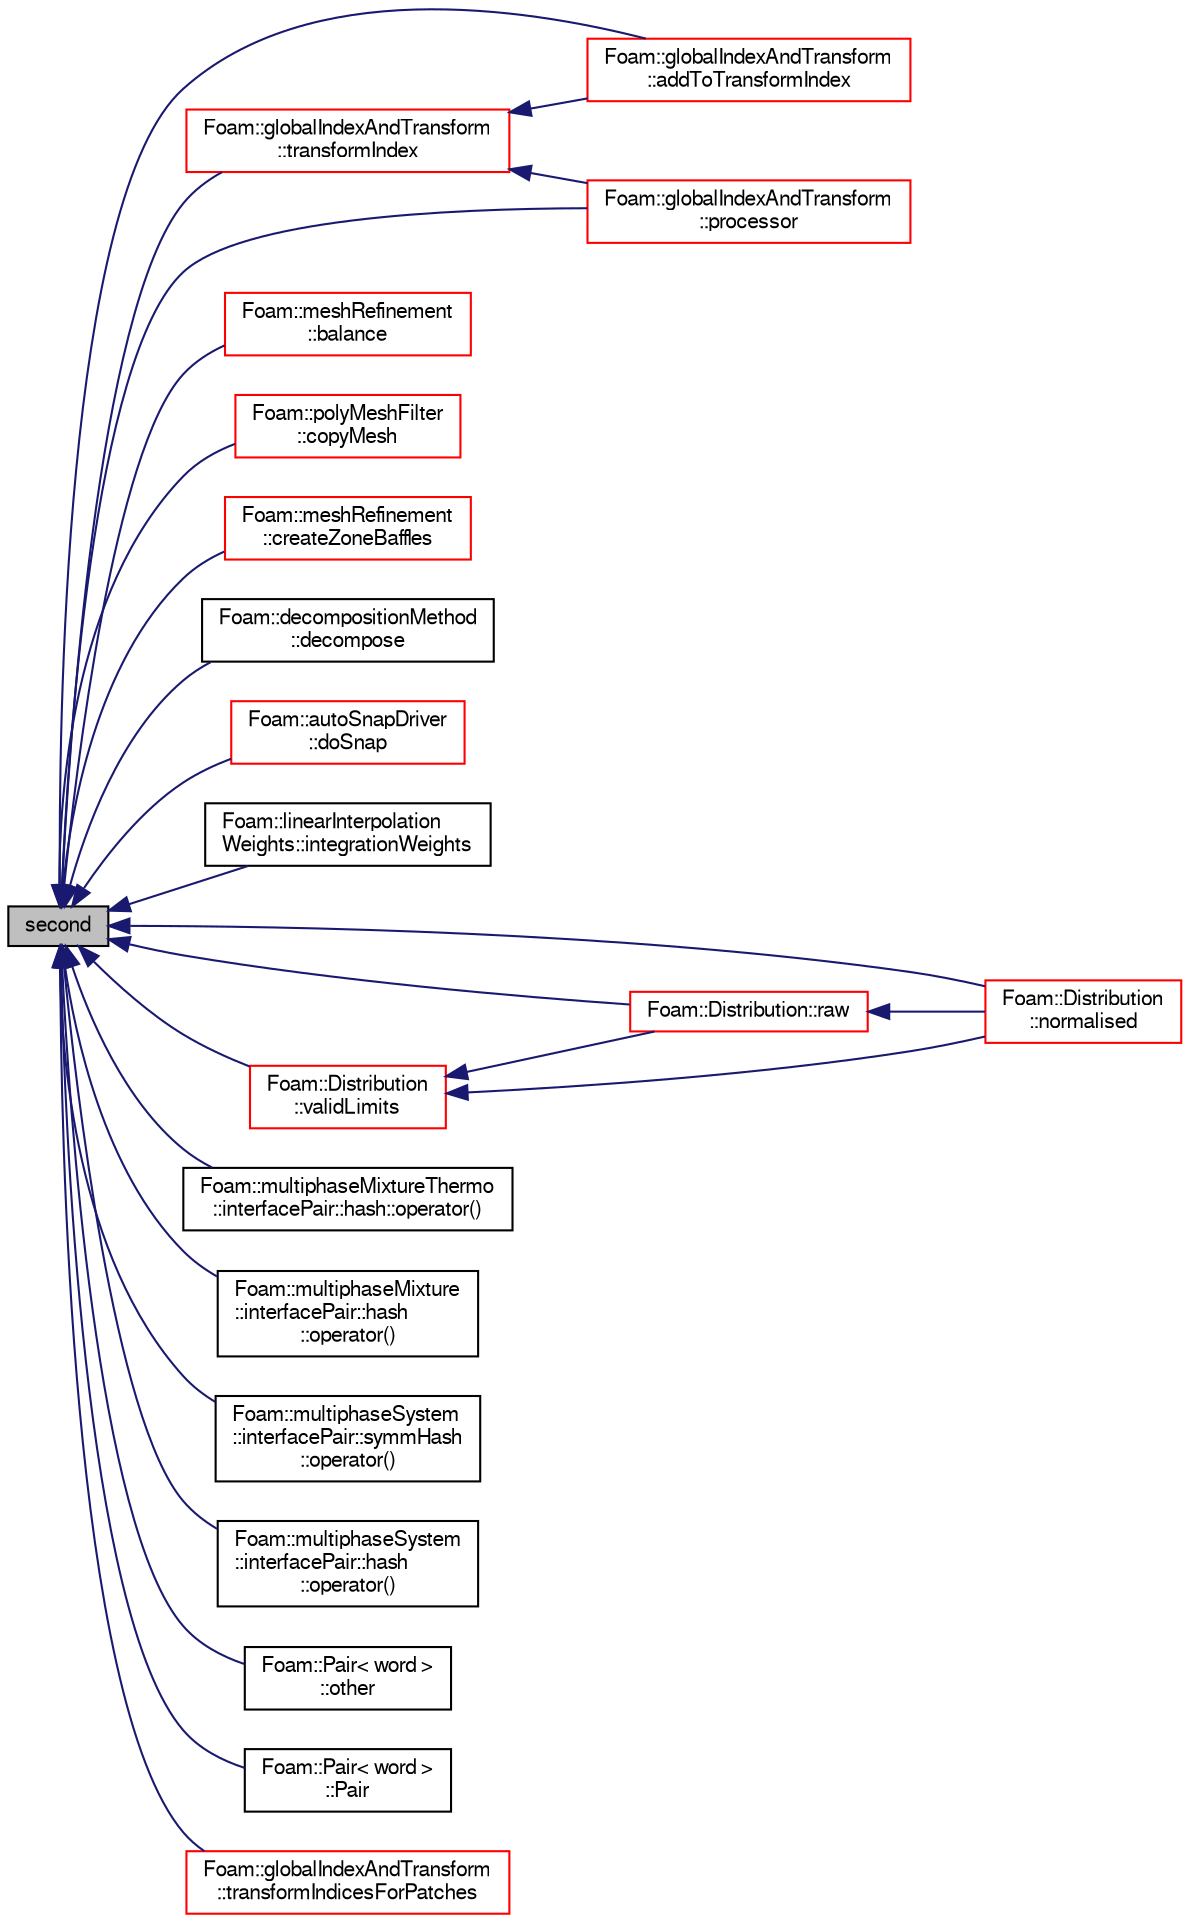 digraph "second"
{
  bgcolor="transparent";
  edge [fontname="FreeSans",fontsize="10",labelfontname="FreeSans",labelfontsize="10"];
  node [fontname="FreeSans",fontsize="10",shape=record];
  rankdir="LR";
  Node64 [label="second",height=0.2,width=0.4,color="black", fillcolor="grey75", style="filled", fontcolor="black"];
  Node64 -> Node65 [dir="back",color="midnightblue",fontsize="10",style="solid",fontname="FreeSans"];
  Node65 [label="Foam::globalIndexAndTransform\l::addToTransformIndex",height=0.2,width=0.4,color="red",URL="$a27690.html#ae12df20b0dd6402143a55db4e120ff36",tooltip="Add patch transformation to transformIndex. Return new. "];
  Node64 -> Node67 [dir="back",color="midnightblue",fontsize="10",style="solid",fontname="FreeSans"];
  Node67 [label="Foam::meshRefinement\l::balance",height=0.2,width=0.4,color="red",URL="$a24662.html#a64feb4b7a4116efb2111d5adf88b50a3",tooltip="Redecompose according to cell count. "];
  Node64 -> Node74 [dir="back",color="midnightblue",fontsize="10",style="solid",fontname="FreeSans"];
  Node74 [label="Foam::polyMeshFilter\l::copyMesh",height=0.2,width=0.4,color="red",URL="$a21598.html#a6d46f578539dd45f89a6ea89738c75b5",tooltip="Return a copy of an fvMesh. "];
  Node64 -> Node71 [dir="back",color="midnightblue",fontsize="10",style="solid",fontname="FreeSans"];
  Node71 [label="Foam::meshRefinement\l::createZoneBaffles",height=0.2,width=0.4,color="red",URL="$a24662.html#a79af0bcc267d8fda8b3f4e683cac915b",tooltip="Create baffles for faces straddling zoned surfaces. Return. "];
  Node64 -> Node76 [dir="back",color="midnightblue",fontsize="10",style="solid",fontname="FreeSans"];
  Node76 [label="Foam::decompositionMethod\l::decompose",height=0.2,width=0.4,color="black",URL="$a28594.html#a9e5348f6d62778dc2721d9646d92c3d2"];
  Node64 -> Node77 [dir="back",color="midnightblue",fontsize="10",style="solid",fontname="FreeSans"];
  Node77 [label="Foam::autoSnapDriver\l::doSnap",height=0.2,width=0.4,color="red",URL="$a24622.html#adf0870a8be4483ecdb73b26b20d027ee"];
  Node64 -> Node89 [dir="back",color="midnightblue",fontsize="10",style="solid",fontname="FreeSans"];
  Node89 [label="Foam::linearInterpolation\lWeights::integrationWeights",height=0.2,width=0.4,color="black",URL="$a26754.html#a42dece8958c346b18f6386f075da8768",tooltip="Calculate weights and indices to calculate integrand of t1..t2. "];
  Node64 -> Node90 [dir="back",color="midnightblue",fontsize="10",style="solid",fontname="FreeSans"];
  Node90 [label="Foam::Distribution\l::normalised",height=0.2,width=0.4,color="red",URL="$a25886.html#afca6f7c7669c2f125c5b4760ed9ee1c2",tooltip="Return the normalised distribution (probability density) "];
  Node64 -> Node98 [dir="back",color="midnightblue",fontsize="10",style="solid",fontname="FreeSans"];
  Node98 [label="Foam::multiphaseMixtureThermo\l::interfacePair::hash::operator()",height=0.2,width=0.4,color="black",URL="$a31930.html#a936d85c68a115cd32ff301ccad5b1fc9"];
  Node64 -> Node99 [dir="back",color="midnightblue",fontsize="10",style="solid",fontname="FreeSans"];
  Node99 [label="Foam::multiphaseMixture\l::interfacePair::hash\l::operator()",height=0.2,width=0.4,color="black",URL="$a32086.html#a936d85c68a115cd32ff301ccad5b1fc9"];
  Node64 -> Node100 [dir="back",color="midnightblue",fontsize="10",style="solid",fontname="FreeSans"];
  Node100 [label="Foam::multiphaseSystem\l::interfacePair::symmHash\l::operator()",height=0.2,width=0.4,color="black",URL="$a32070.html#a936d85c68a115cd32ff301ccad5b1fc9"];
  Node64 -> Node101 [dir="back",color="midnightblue",fontsize="10",style="solid",fontname="FreeSans"];
  Node101 [label="Foam::multiphaseSystem\l::interfacePair::hash\l::operator()",height=0.2,width=0.4,color="black",URL="$a32074.html#a936d85c68a115cd32ff301ccad5b1fc9"];
  Node64 -> Node102 [dir="back",color="midnightblue",fontsize="10",style="solid",fontname="FreeSans"];
  Node102 [label="Foam::Pair\< word \>\l::other",height=0.2,width=0.4,color="black",URL="$a27638.html#aa6818dc3a4d14b763c9ae21cdefd59a3",tooltip="Return other. "];
  Node64 -> Node103 [dir="back",color="midnightblue",fontsize="10",style="solid",fontname="FreeSans"];
  Node103 [label="Foam::Pair\< word \>\l::Pair",height=0.2,width=0.4,color="black",URL="$a27638.html#ab2954567b14e2f39fd86b58b1ecf5c40",tooltip="Construct from components. "];
  Node64 -> Node104 [dir="back",color="midnightblue",fontsize="10",style="solid",fontname="FreeSans"];
  Node104 [label="Foam::globalIndexAndTransform\l::processor",height=0.2,width=0.4,color="red",URL="$a27690.html#a733cc3d1c9c5b5aa291c9deb2d695573",tooltip="Which processor does this come from? "];
  Node64 -> Node94 [dir="back",color="midnightblue",fontsize="10",style="solid",fontname="FreeSans"];
  Node94 [label="Foam::Distribution::raw",height=0.2,width=0.4,color="red",URL="$a25886.html#afb9d1727043dc3092b95717b885d99cc",tooltip="Return the distribution of the total bin weights. "];
  Node94 -> Node90 [dir="back",color="midnightblue",fontsize="10",style="solid",fontname="FreeSans"];
  Node64 -> Node109 [dir="back",color="midnightblue",fontsize="10",style="solid",fontname="FreeSans"];
  Node109 [label="Foam::globalIndexAndTransform\l::transformIndex",height=0.2,width=0.4,color="red",URL="$a27690.html#a045b8e246ccc41fb39e9918a1c9fb783",tooltip="Transform carried by the object. "];
  Node109 -> Node65 [dir="back",color="midnightblue",fontsize="10",style="solid",fontname="FreeSans"];
  Node109 -> Node104 [dir="back",color="midnightblue",fontsize="10",style="solid",fontname="FreeSans"];
  Node64 -> Node112 [dir="back",color="midnightblue",fontsize="10",style="solid",fontname="FreeSans"];
  Node112 [label="Foam::globalIndexAndTransform\l::transformIndicesForPatches",height=0.2,width=0.4,color="red",URL="$a27690.html#a00076648153dc2996ad3ceebc7fd643b",tooltip="Access the all of the indices of the transform. "];
  Node64 -> Node114 [dir="back",color="midnightblue",fontsize="10",style="solid",fontname="FreeSans"];
  Node114 [label="Foam::Distribution\l::validLimits",height=0.2,width=0.4,color="red",URL="$a25886.html#ac8bcbc8e04161378829507e1262e695a",tooltip="Returns the indices of the first and last non-zero entries. "];
  Node114 -> Node90 [dir="back",color="midnightblue",fontsize="10",style="solid",fontname="FreeSans"];
  Node114 -> Node94 [dir="back",color="midnightblue",fontsize="10",style="solid",fontname="FreeSans"];
}
